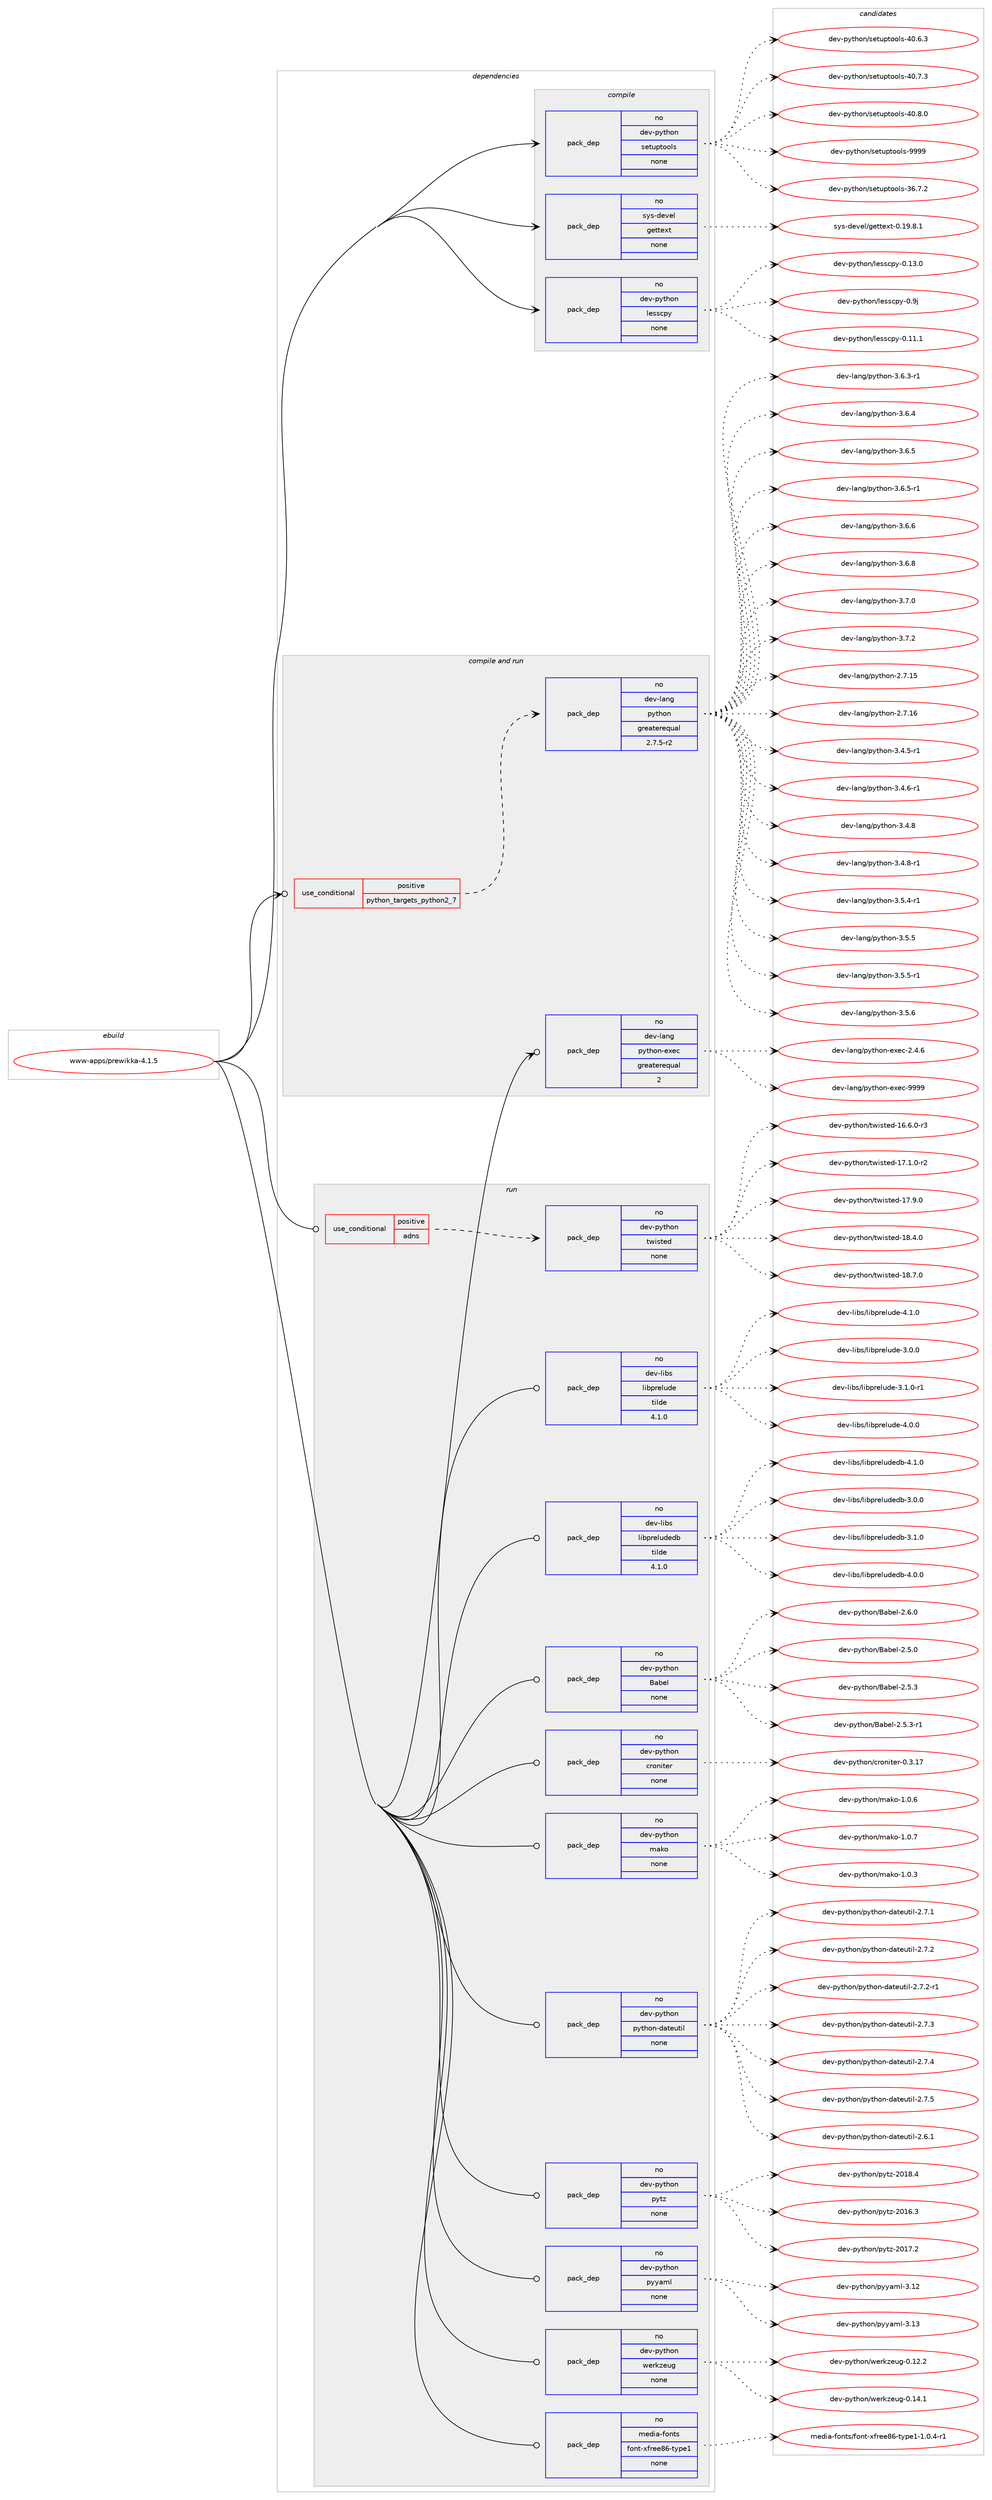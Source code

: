 digraph prolog {

# *************
# Graph options
# *************

newrank=true;
concentrate=true;
compound=true;
graph [rankdir=LR,fontname=Helvetica,fontsize=10,ranksep=1.5];#, ranksep=2.5, nodesep=0.2];
edge  [arrowhead=vee];
node  [fontname=Helvetica,fontsize=10];

# **********
# The ebuild
# **********

subgraph cluster_leftcol {
color=gray;
rank=same;
label=<<i>ebuild</i>>;
id [label="www-apps/prewikka-4.1.5", color=red, width=4, href="../www-apps/prewikka-4.1.5.svg"];
}

# ****************
# The dependencies
# ****************

subgraph cluster_midcol {
color=gray;
label=<<i>dependencies</i>>;
subgraph cluster_compile {
fillcolor="#eeeeee";
style=filled;
label=<<i>compile</i>>;
subgraph pack1253970 {
dependency1746682 [label=<<TABLE BORDER="0" CELLBORDER="1" CELLSPACING="0" CELLPADDING="4" WIDTH="220"><TR><TD ROWSPAN="6" CELLPADDING="30">pack_dep</TD></TR><TR><TD WIDTH="110">no</TD></TR><TR><TD>dev-python</TD></TR><TR><TD>lesscpy</TD></TR><TR><TD>none</TD></TR><TR><TD></TD></TR></TABLE>>, shape=none, color=blue];
}
id:e -> dependency1746682:w [weight=20,style="solid",arrowhead="vee"];
subgraph pack1253971 {
dependency1746683 [label=<<TABLE BORDER="0" CELLBORDER="1" CELLSPACING="0" CELLPADDING="4" WIDTH="220"><TR><TD ROWSPAN="6" CELLPADDING="30">pack_dep</TD></TR><TR><TD WIDTH="110">no</TD></TR><TR><TD>dev-python</TD></TR><TR><TD>setuptools</TD></TR><TR><TD>none</TD></TR><TR><TD></TD></TR></TABLE>>, shape=none, color=blue];
}
id:e -> dependency1746683:w [weight=20,style="solid",arrowhead="vee"];
subgraph pack1253972 {
dependency1746684 [label=<<TABLE BORDER="0" CELLBORDER="1" CELLSPACING="0" CELLPADDING="4" WIDTH="220"><TR><TD ROWSPAN="6" CELLPADDING="30">pack_dep</TD></TR><TR><TD WIDTH="110">no</TD></TR><TR><TD>sys-devel</TD></TR><TR><TD>gettext</TD></TR><TR><TD>none</TD></TR><TR><TD></TD></TR></TABLE>>, shape=none, color=blue];
}
id:e -> dependency1746684:w [weight=20,style="solid",arrowhead="vee"];
}
subgraph cluster_compileandrun {
fillcolor="#eeeeee";
style=filled;
label=<<i>compile and run</i>>;
subgraph cond463515 {
dependency1746685 [label=<<TABLE BORDER="0" CELLBORDER="1" CELLSPACING="0" CELLPADDING="4"><TR><TD ROWSPAN="3" CELLPADDING="10">use_conditional</TD></TR><TR><TD>positive</TD></TR><TR><TD>python_targets_python2_7</TD></TR></TABLE>>, shape=none, color=red];
subgraph pack1253973 {
dependency1746686 [label=<<TABLE BORDER="0" CELLBORDER="1" CELLSPACING="0" CELLPADDING="4" WIDTH="220"><TR><TD ROWSPAN="6" CELLPADDING="30">pack_dep</TD></TR><TR><TD WIDTH="110">no</TD></TR><TR><TD>dev-lang</TD></TR><TR><TD>python</TD></TR><TR><TD>greaterequal</TD></TR><TR><TD>2.7.5-r2</TD></TR></TABLE>>, shape=none, color=blue];
}
dependency1746685:e -> dependency1746686:w [weight=20,style="dashed",arrowhead="vee"];
}
id:e -> dependency1746685:w [weight=20,style="solid",arrowhead="odotvee"];
subgraph pack1253974 {
dependency1746687 [label=<<TABLE BORDER="0" CELLBORDER="1" CELLSPACING="0" CELLPADDING="4" WIDTH="220"><TR><TD ROWSPAN="6" CELLPADDING="30">pack_dep</TD></TR><TR><TD WIDTH="110">no</TD></TR><TR><TD>dev-lang</TD></TR><TR><TD>python-exec</TD></TR><TR><TD>greaterequal</TD></TR><TR><TD>2</TD></TR></TABLE>>, shape=none, color=blue];
}
id:e -> dependency1746687:w [weight=20,style="solid",arrowhead="odotvee"];
}
subgraph cluster_run {
fillcolor="#eeeeee";
style=filled;
label=<<i>run</i>>;
subgraph cond463516 {
dependency1746688 [label=<<TABLE BORDER="0" CELLBORDER="1" CELLSPACING="0" CELLPADDING="4"><TR><TD ROWSPAN="3" CELLPADDING="10">use_conditional</TD></TR><TR><TD>positive</TD></TR><TR><TD>adns</TD></TR></TABLE>>, shape=none, color=red];
subgraph pack1253975 {
dependency1746689 [label=<<TABLE BORDER="0" CELLBORDER="1" CELLSPACING="0" CELLPADDING="4" WIDTH="220"><TR><TD ROWSPAN="6" CELLPADDING="30">pack_dep</TD></TR><TR><TD WIDTH="110">no</TD></TR><TR><TD>dev-python</TD></TR><TR><TD>twisted</TD></TR><TR><TD>none</TD></TR><TR><TD></TD></TR></TABLE>>, shape=none, color=blue];
}
dependency1746688:e -> dependency1746689:w [weight=20,style="dashed",arrowhead="vee"];
}
id:e -> dependency1746688:w [weight=20,style="solid",arrowhead="odot"];
subgraph pack1253976 {
dependency1746690 [label=<<TABLE BORDER="0" CELLBORDER="1" CELLSPACING="0" CELLPADDING="4" WIDTH="220"><TR><TD ROWSPAN="6" CELLPADDING="30">pack_dep</TD></TR><TR><TD WIDTH="110">no</TD></TR><TR><TD>dev-libs</TD></TR><TR><TD>libprelude</TD></TR><TR><TD>tilde</TD></TR><TR><TD>4.1.0</TD></TR></TABLE>>, shape=none, color=blue];
}
id:e -> dependency1746690:w [weight=20,style="solid",arrowhead="odot"];
subgraph pack1253977 {
dependency1746691 [label=<<TABLE BORDER="0" CELLBORDER="1" CELLSPACING="0" CELLPADDING="4" WIDTH="220"><TR><TD ROWSPAN="6" CELLPADDING="30">pack_dep</TD></TR><TR><TD WIDTH="110">no</TD></TR><TR><TD>dev-libs</TD></TR><TR><TD>libpreludedb</TD></TR><TR><TD>tilde</TD></TR><TR><TD>4.1.0</TD></TR></TABLE>>, shape=none, color=blue];
}
id:e -> dependency1746691:w [weight=20,style="solid",arrowhead="odot"];
subgraph pack1253978 {
dependency1746692 [label=<<TABLE BORDER="0" CELLBORDER="1" CELLSPACING="0" CELLPADDING="4" WIDTH="220"><TR><TD ROWSPAN="6" CELLPADDING="30">pack_dep</TD></TR><TR><TD WIDTH="110">no</TD></TR><TR><TD>dev-python</TD></TR><TR><TD>Babel</TD></TR><TR><TD>none</TD></TR><TR><TD></TD></TR></TABLE>>, shape=none, color=blue];
}
id:e -> dependency1746692:w [weight=20,style="solid",arrowhead="odot"];
subgraph pack1253979 {
dependency1746693 [label=<<TABLE BORDER="0" CELLBORDER="1" CELLSPACING="0" CELLPADDING="4" WIDTH="220"><TR><TD ROWSPAN="6" CELLPADDING="30">pack_dep</TD></TR><TR><TD WIDTH="110">no</TD></TR><TR><TD>dev-python</TD></TR><TR><TD>croniter</TD></TR><TR><TD>none</TD></TR><TR><TD></TD></TR></TABLE>>, shape=none, color=blue];
}
id:e -> dependency1746693:w [weight=20,style="solid",arrowhead="odot"];
subgraph pack1253980 {
dependency1746694 [label=<<TABLE BORDER="0" CELLBORDER="1" CELLSPACING="0" CELLPADDING="4" WIDTH="220"><TR><TD ROWSPAN="6" CELLPADDING="30">pack_dep</TD></TR><TR><TD WIDTH="110">no</TD></TR><TR><TD>dev-python</TD></TR><TR><TD>mako</TD></TR><TR><TD>none</TD></TR><TR><TD></TD></TR></TABLE>>, shape=none, color=blue];
}
id:e -> dependency1746694:w [weight=20,style="solid",arrowhead="odot"];
subgraph pack1253981 {
dependency1746695 [label=<<TABLE BORDER="0" CELLBORDER="1" CELLSPACING="0" CELLPADDING="4" WIDTH="220"><TR><TD ROWSPAN="6" CELLPADDING="30">pack_dep</TD></TR><TR><TD WIDTH="110">no</TD></TR><TR><TD>dev-python</TD></TR><TR><TD>python-dateutil</TD></TR><TR><TD>none</TD></TR><TR><TD></TD></TR></TABLE>>, shape=none, color=blue];
}
id:e -> dependency1746695:w [weight=20,style="solid",arrowhead="odot"];
subgraph pack1253982 {
dependency1746696 [label=<<TABLE BORDER="0" CELLBORDER="1" CELLSPACING="0" CELLPADDING="4" WIDTH="220"><TR><TD ROWSPAN="6" CELLPADDING="30">pack_dep</TD></TR><TR><TD WIDTH="110">no</TD></TR><TR><TD>dev-python</TD></TR><TR><TD>pytz</TD></TR><TR><TD>none</TD></TR><TR><TD></TD></TR></TABLE>>, shape=none, color=blue];
}
id:e -> dependency1746696:w [weight=20,style="solid",arrowhead="odot"];
subgraph pack1253983 {
dependency1746697 [label=<<TABLE BORDER="0" CELLBORDER="1" CELLSPACING="0" CELLPADDING="4" WIDTH="220"><TR><TD ROWSPAN="6" CELLPADDING="30">pack_dep</TD></TR><TR><TD WIDTH="110">no</TD></TR><TR><TD>dev-python</TD></TR><TR><TD>pyyaml</TD></TR><TR><TD>none</TD></TR><TR><TD></TD></TR></TABLE>>, shape=none, color=blue];
}
id:e -> dependency1746697:w [weight=20,style="solid",arrowhead="odot"];
subgraph pack1253984 {
dependency1746698 [label=<<TABLE BORDER="0" CELLBORDER="1" CELLSPACING="0" CELLPADDING="4" WIDTH="220"><TR><TD ROWSPAN="6" CELLPADDING="30">pack_dep</TD></TR><TR><TD WIDTH="110">no</TD></TR><TR><TD>dev-python</TD></TR><TR><TD>werkzeug</TD></TR><TR><TD>none</TD></TR><TR><TD></TD></TR></TABLE>>, shape=none, color=blue];
}
id:e -> dependency1746698:w [weight=20,style="solid",arrowhead="odot"];
subgraph pack1253985 {
dependency1746699 [label=<<TABLE BORDER="0" CELLBORDER="1" CELLSPACING="0" CELLPADDING="4" WIDTH="220"><TR><TD ROWSPAN="6" CELLPADDING="30">pack_dep</TD></TR><TR><TD WIDTH="110">no</TD></TR><TR><TD>media-fonts</TD></TR><TR><TD>font-xfree86-type1</TD></TR><TR><TD>none</TD></TR><TR><TD></TD></TR></TABLE>>, shape=none, color=blue];
}
id:e -> dependency1746699:w [weight=20,style="solid",arrowhead="odot"];
}
}

# **************
# The candidates
# **************

subgraph cluster_choices {
rank=same;
color=gray;
label=<<i>candidates</i>>;

subgraph choice1253970 {
color=black;
nodesep=1;
choice10010111845112121116104111110471081011151159911212145484649494649 [label="dev-python/lesscpy-0.11.1", color=red, width=4,href="../dev-python/lesscpy-0.11.1.svg"];
choice10010111845112121116104111110471081011151159911212145484649514648 [label="dev-python/lesscpy-0.13.0", color=red, width=4,href="../dev-python/lesscpy-0.13.0.svg"];
choice10010111845112121116104111110471081011151159911212145484657106 [label="dev-python/lesscpy-0.9j", color=red, width=4,href="../dev-python/lesscpy-0.9j.svg"];
dependency1746682:e -> choice10010111845112121116104111110471081011151159911212145484649494649:w [style=dotted,weight="100"];
dependency1746682:e -> choice10010111845112121116104111110471081011151159911212145484649514648:w [style=dotted,weight="100"];
dependency1746682:e -> choice10010111845112121116104111110471081011151159911212145484657106:w [style=dotted,weight="100"];
}
subgraph choice1253971 {
color=black;
nodesep=1;
choice100101118451121211161041111104711510111611711211611111110811545515446554650 [label="dev-python/setuptools-36.7.2", color=red, width=4,href="../dev-python/setuptools-36.7.2.svg"];
choice100101118451121211161041111104711510111611711211611111110811545524846544651 [label="dev-python/setuptools-40.6.3", color=red, width=4,href="../dev-python/setuptools-40.6.3.svg"];
choice100101118451121211161041111104711510111611711211611111110811545524846554651 [label="dev-python/setuptools-40.7.3", color=red, width=4,href="../dev-python/setuptools-40.7.3.svg"];
choice100101118451121211161041111104711510111611711211611111110811545524846564648 [label="dev-python/setuptools-40.8.0", color=red, width=4,href="../dev-python/setuptools-40.8.0.svg"];
choice10010111845112121116104111110471151011161171121161111111081154557575757 [label="dev-python/setuptools-9999", color=red, width=4,href="../dev-python/setuptools-9999.svg"];
dependency1746683:e -> choice100101118451121211161041111104711510111611711211611111110811545515446554650:w [style=dotted,weight="100"];
dependency1746683:e -> choice100101118451121211161041111104711510111611711211611111110811545524846544651:w [style=dotted,weight="100"];
dependency1746683:e -> choice100101118451121211161041111104711510111611711211611111110811545524846554651:w [style=dotted,weight="100"];
dependency1746683:e -> choice100101118451121211161041111104711510111611711211611111110811545524846564648:w [style=dotted,weight="100"];
dependency1746683:e -> choice10010111845112121116104111110471151011161171121161111111081154557575757:w [style=dotted,weight="100"];
}
subgraph choice1253972 {
color=black;
nodesep=1;
choice1151211154510010111810110847103101116116101120116454846495746564649 [label="sys-devel/gettext-0.19.8.1", color=red, width=4,href="../sys-devel/gettext-0.19.8.1.svg"];
dependency1746684:e -> choice1151211154510010111810110847103101116116101120116454846495746564649:w [style=dotted,weight="100"];
}
subgraph choice1253973 {
color=black;
nodesep=1;
choice10010111845108971101034711212111610411111045504655464953 [label="dev-lang/python-2.7.15", color=red, width=4,href="../dev-lang/python-2.7.15.svg"];
choice10010111845108971101034711212111610411111045504655464954 [label="dev-lang/python-2.7.16", color=red, width=4,href="../dev-lang/python-2.7.16.svg"];
choice1001011184510897110103471121211161041111104551465246534511449 [label="dev-lang/python-3.4.5-r1", color=red, width=4,href="../dev-lang/python-3.4.5-r1.svg"];
choice1001011184510897110103471121211161041111104551465246544511449 [label="dev-lang/python-3.4.6-r1", color=red, width=4,href="../dev-lang/python-3.4.6-r1.svg"];
choice100101118451089711010347112121116104111110455146524656 [label="dev-lang/python-3.4.8", color=red, width=4,href="../dev-lang/python-3.4.8.svg"];
choice1001011184510897110103471121211161041111104551465246564511449 [label="dev-lang/python-3.4.8-r1", color=red, width=4,href="../dev-lang/python-3.4.8-r1.svg"];
choice1001011184510897110103471121211161041111104551465346524511449 [label="dev-lang/python-3.5.4-r1", color=red, width=4,href="../dev-lang/python-3.5.4-r1.svg"];
choice100101118451089711010347112121116104111110455146534653 [label="dev-lang/python-3.5.5", color=red, width=4,href="../dev-lang/python-3.5.5.svg"];
choice1001011184510897110103471121211161041111104551465346534511449 [label="dev-lang/python-3.5.5-r1", color=red, width=4,href="../dev-lang/python-3.5.5-r1.svg"];
choice100101118451089711010347112121116104111110455146534654 [label="dev-lang/python-3.5.6", color=red, width=4,href="../dev-lang/python-3.5.6.svg"];
choice1001011184510897110103471121211161041111104551465446514511449 [label="dev-lang/python-3.6.3-r1", color=red, width=4,href="../dev-lang/python-3.6.3-r1.svg"];
choice100101118451089711010347112121116104111110455146544652 [label="dev-lang/python-3.6.4", color=red, width=4,href="../dev-lang/python-3.6.4.svg"];
choice100101118451089711010347112121116104111110455146544653 [label="dev-lang/python-3.6.5", color=red, width=4,href="../dev-lang/python-3.6.5.svg"];
choice1001011184510897110103471121211161041111104551465446534511449 [label="dev-lang/python-3.6.5-r1", color=red, width=4,href="../dev-lang/python-3.6.5-r1.svg"];
choice100101118451089711010347112121116104111110455146544654 [label="dev-lang/python-3.6.6", color=red, width=4,href="../dev-lang/python-3.6.6.svg"];
choice100101118451089711010347112121116104111110455146544656 [label="dev-lang/python-3.6.8", color=red, width=4,href="../dev-lang/python-3.6.8.svg"];
choice100101118451089711010347112121116104111110455146554648 [label="dev-lang/python-3.7.0", color=red, width=4,href="../dev-lang/python-3.7.0.svg"];
choice100101118451089711010347112121116104111110455146554650 [label="dev-lang/python-3.7.2", color=red, width=4,href="../dev-lang/python-3.7.2.svg"];
dependency1746686:e -> choice10010111845108971101034711212111610411111045504655464953:w [style=dotted,weight="100"];
dependency1746686:e -> choice10010111845108971101034711212111610411111045504655464954:w [style=dotted,weight="100"];
dependency1746686:e -> choice1001011184510897110103471121211161041111104551465246534511449:w [style=dotted,weight="100"];
dependency1746686:e -> choice1001011184510897110103471121211161041111104551465246544511449:w [style=dotted,weight="100"];
dependency1746686:e -> choice100101118451089711010347112121116104111110455146524656:w [style=dotted,weight="100"];
dependency1746686:e -> choice1001011184510897110103471121211161041111104551465246564511449:w [style=dotted,weight="100"];
dependency1746686:e -> choice1001011184510897110103471121211161041111104551465346524511449:w [style=dotted,weight="100"];
dependency1746686:e -> choice100101118451089711010347112121116104111110455146534653:w [style=dotted,weight="100"];
dependency1746686:e -> choice1001011184510897110103471121211161041111104551465346534511449:w [style=dotted,weight="100"];
dependency1746686:e -> choice100101118451089711010347112121116104111110455146534654:w [style=dotted,weight="100"];
dependency1746686:e -> choice1001011184510897110103471121211161041111104551465446514511449:w [style=dotted,weight="100"];
dependency1746686:e -> choice100101118451089711010347112121116104111110455146544652:w [style=dotted,weight="100"];
dependency1746686:e -> choice100101118451089711010347112121116104111110455146544653:w [style=dotted,weight="100"];
dependency1746686:e -> choice1001011184510897110103471121211161041111104551465446534511449:w [style=dotted,weight="100"];
dependency1746686:e -> choice100101118451089711010347112121116104111110455146544654:w [style=dotted,weight="100"];
dependency1746686:e -> choice100101118451089711010347112121116104111110455146544656:w [style=dotted,weight="100"];
dependency1746686:e -> choice100101118451089711010347112121116104111110455146554648:w [style=dotted,weight="100"];
dependency1746686:e -> choice100101118451089711010347112121116104111110455146554650:w [style=dotted,weight="100"];
}
subgraph choice1253974 {
color=black;
nodesep=1;
choice1001011184510897110103471121211161041111104510112010199455046524654 [label="dev-lang/python-exec-2.4.6", color=red, width=4,href="../dev-lang/python-exec-2.4.6.svg"];
choice10010111845108971101034711212111610411111045101120101994557575757 [label="dev-lang/python-exec-9999", color=red, width=4,href="../dev-lang/python-exec-9999.svg"];
dependency1746687:e -> choice1001011184510897110103471121211161041111104510112010199455046524654:w [style=dotted,weight="100"];
dependency1746687:e -> choice10010111845108971101034711212111610411111045101120101994557575757:w [style=dotted,weight="100"];
}
subgraph choice1253975 {
color=black;
nodesep=1;
choice1001011184511212111610411111047116119105115116101100454954465446484511451 [label="dev-python/twisted-16.6.0-r3", color=red, width=4,href="../dev-python/twisted-16.6.0-r3.svg"];
choice1001011184511212111610411111047116119105115116101100454955464946484511450 [label="dev-python/twisted-17.1.0-r2", color=red, width=4,href="../dev-python/twisted-17.1.0-r2.svg"];
choice100101118451121211161041111104711611910511511610110045495546574648 [label="dev-python/twisted-17.9.0", color=red, width=4,href="../dev-python/twisted-17.9.0.svg"];
choice100101118451121211161041111104711611910511511610110045495646524648 [label="dev-python/twisted-18.4.0", color=red, width=4,href="../dev-python/twisted-18.4.0.svg"];
choice100101118451121211161041111104711611910511511610110045495646554648 [label="dev-python/twisted-18.7.0", color=red, width=4,href="../dev-python/twisted-18.7.0.svg"];
dependency1746689:e -> choice1001011184511212111610411111047116119105115116101100454954465446484511451:w [style=dotted,weight="100"];
dependency1746689:e -> choice1001011184511212111610411111047116119105115116101100454955464946484511450:w [style=dotted,weight="100"];
dependency1746689:e -> choice100101118451121211161041111104711611910511511610110045495546574648:w [style=dotted,weight="100"];
dependency1746689:e -> choice100101118451121211161041111104711611910511511610110045495646524648:w [style=dotted,weight="100"];
dependency1746689:e -> choice100101118451121211161041111104711611910511511610110045495646554648:w [style=dotted,weight="100"];
}
subgraph choice1253976 {
color=black;
nodesep=1;
choice10010111845108105981154710810598112114101108117100101455146484648 [label="dev-libs/libprelude-3.0.0", color=red, width=4,href="../dev-libs/libprelude-3.0.0.svg"];
choice100101118451081059811547108105981121141011081171001014551464946484511449 [label="dev-libs/libprelude-3.1.0-r1", color=red, width=4,href="../dev-libs/libprelude-3.1.0-r1.svg"];
choice10010111845108105981154710810598112114101108117100101455246484648 [label="dev-libs/libprelude-4.0.0", color=red, width=4,href="../dev-libs/libprelude-4.0.0.svg"];
choice10010111845108105981154710810598112114101108117100101455246494648 [label="dev-libs/libprelude-4.1.0", color=red, width=4,href="../dev-libs/libprelude-4.1.0.svg"];
dependency1746690:e -> choice10010111845108105981154710810598112114101108117100101455146484648:w [style=dotted,weight="100"];
dependency1746690:e -> choice100101118451081059811547108105981121141011081171001014551464946484511449:w [style=dotted,weight="100"];
dependency1746690:e -> choice10010111845108105981154710810598112114101108117100101455246484648:w [style=dotted,weight="100"];
dependency1746690:e -> choice10010111845108105981154710810598112114101108117100101455246494648:w [style=dotted,weight="100"];
}
subgraph choice1253977 {
color=black;
nodesep=1;
choice1001011184510810598115471081059811211410110811710010110098455146484648 [label="dev-libs/libpreludedb-3.0.0", color=red, width=4,href="../dev-libs/libpreludedb-3.0.0.svg"];
choice1001011184510810598115471081059811211410110811710010110098455146494648 [label="dev-libs/libpreludedb-3.1.0", color=red, width=4,href="../dev-libs/libpreludedb-3.1.0.svg"];
choice1001011184510810598115471081059811211410110811710010110098455246484648 [label="dev-libs/libpreludedb-4.0.0", color=red, width=4,href="../dev-libs/libpreludedb-4.0.0.svg"];
choice1001011184510810598115471081059811211410110811710010110098455246494648 [label="dev-libs/libpreludedb-4.1.0", color=red, width=4,href="../dev-libs/libpreludedb-4.1.0.svg"];
dependency1746691:e -> choice1001011184510810598115471081059811211410110811710010110098455146484648:w [style=dotted,weight="100"];
dependency1746691:e -> choice1001011184510810598115471081059811211410110811710010110098455146494648:w [style=dotted,weight="100"];
dependency1746691:e -> choice1001011184510810598115471081059811211410110811710010110098455246484648:w [style=dotted,weight="100"];
dependency1746691:e -> choice1001011184510810598115471081059811211410110811710010110098455246494648:w [style=dotted,weight="100"];
}
subgraph choice1253978 {
color=black;
nodesep=1;
choice1001011184511212111610411111047669798101108455046534648 [label="dev-python/Babel-2.5.0", color=red, width=4,href="../dev-python/Babel-2.5.0.svg"];
choice1001011184511212111610411111047669798101108455046534651 [label="dev-python/Babel-2.5.3", color=red, width=4,href="../dev-python/Babel-2.5.3.svg"];
choice10010111845112121116104111110476697981011084550465346514511449 [label="dev-python/Babel-2.5.3-r1", color=red, width=4,href="../dev-python/Babel-2.5.3-r1.svg"];
choice1001011184511212111610411111047669798101108455046544648 [label="dev-python/Babel-2.6.0", color=red, width=4,href="../dev-python/Babel-2.6.0.svg"];
dependency1746692:e -> choice1001011184511212111610411111047669798101108455046534648:w [style=dotted,weight="100"];
dependency1746692:e -> choice1001011184511212111610411111047669798101108455046534651:w [style=dotted,weight="100"];
dependency1746692:e -> choice10010111845112121116104111110476697981011084550465346514511449:w [style=dotted,weight="100"];
dependency1746692:e -> choice1001011184511212111610411111047669798101108455046544648:w [style=dotted,weight="100"];
}
subgraph choice1253979 {
color=black;
nodesep=1;
choice10010111845112121116104111110479911411111010511610111445484651464955 [label="dev-python/croniter-0.3.17", color=red, width=4,href="../dev-python/croniter-0.3.17.svg"];
dependency1746693:e -> choice10010111845112121116104111110479911411111010511610111445484651464955:w [style=dotted,weight="100"];
}
subgraph choice1253980 {
color=black;
nodesep=1;
choice100101118451121211161041111104710997107111454946484651 [label="dev-python/mako-1.0.3", color=red, width=4,href="../dev-python/mako-1.0.3.svg"];
choice100101118451121211161041111104710997107111454946484654 [label="dev-python/mako-1.0.6", color=red, width=4,href="../dev-python/mako-1.0.6.svg"];
choice100101118451121211161041111104710997107111454946484655 [label="dev-python/mako-1.0.7", color=red, width=4,href="../dev-python/mako-1.0.7.svg"];
dependency1746694:e -> choice100101118451121211161041111104710997107111454946484651:w [style=dotted,weight="100"];
dependency1746694:e -> choice100101118451121211161041111104710997107111454946484654:w [style=dotted,weight="100"];
dependency1746694:e -> choice100101118451121211161041111104710997107111454946484655:w [style=dotted,weight="100"];
}
subgraph choice1253981 {
color=black;
nodesep=1;
choice10010111845112121116104111110471121211161041111104510097116101117116105108455046544649 [label="dev-python/python-dateutil-2.6.1", color=red, width=4,href="../dev-python/python-dateutil-2.6.1.svg"];
choice10010111845112121116104111110471121211161041111104510097116101117116105108455046554649 [label="dev-python/python-dateutil-2.7.1", color=red, width=4,href="../dev-python/python-dateutil-2.7.1.svg"];
choice10010111845112121116104111110471121211161041111104510097116101117116105108455046554650 [label="dev-python/python-dateutil-2.7.2", color=red, width=4,href="../dev-python/python-dateutil-2.7.2.svg"];
choice100101118451121211161041111104711212111610411111045100971161011171161051084550465546504511449 [label="dev-python/python-dateutil-2.7.2-r1", color=red, width=4,href="../dev-python/python-dateutil-2.7.2-r1.svg"];
choice10010111845112121116104111110471121211161041111104510097116101117116105108455046554651 [label="dev-python/python-dateutil-2.7.3", color=red, width=4,href="../dev-python/python-dateutil-2.7.3.svg"];
choice10010111845112121116104111110471121211161041111104510097116101117116105108455046554652 [label="dev-python/python-dateutil-2.7.4", color=red, width=4,href="../dev-python/python-dateutil-2.7.4.svg"];
choice10010111845112121116104111110471121211161041111104510097116101117116105108455046554653 [label="dev-python/python-dateutil-2.7.5", color=red, width=4,href="../dev-python/python-dateutil-2.7.5.svg"];
dependency1746695:e -> choice10010111845112121116104111110471121211161041111104510097116101117116105108455046544649:w [style=dotted,weight="100"];
dependency1746695:e -> choice10010111845112121116104111110471121211161041111104510097116101117116105108455046554649:w [style=dotted,weight="100"];
dependency1746695:e -> choice10010111845112121116104111110471121211161041111104510097116101117116105108455046554650:w [style=dotted,weight="100"];
dependency1746695:e -> choice100101118451121211161041111104711212111610411111045100971161011171161051084550465546504511449:w [style=dotted,weight="100"];
dependency1746695:e -> choice10010111845112121116104111110471121211161041111104510097116101117116105108455046554651:w [style=dotted,weight="100"];
dependency1746695:e -> choice10010111845112121116104111110471121211161041111104510097116101117116105108455046554652:w [style=dotted,weight="100"];
dependency1746695:e -> choice10010111845112121116104111110471121211161041111104510097116101117116105108455046554653:w [style=dotted,weight="100"];
}
subgraph choice1253982 {
color=black;
nodesep=1;
choice100101118451121211161041111104711212111612245504849544651 [label="dev-python/pytz-2016.3", color=red, width=4,href="../dev-python/pytz-2016.3.svg"];
choice100101118451121211161041111104711212111612245504849554650 [label="dev-python/pytz-2017.2", color=red, width=4,href="../dev-python/pytz-2017.2.svg"];
choice100101118451121211161041111104711212111612245504849564652 [label="dev-python/pytz-2018.4", color=red, width=4,href="../dev-python/pytz-2018.4.svg"];
dependency1746696:e -> choice100101118451121211161041111104711212111612245504849544651:w [style=dotted,weight="100"];
dependency1746696:e -> choice100101118451121211161041111104711212111612245504849554650:w [style=dotted,weight="100"];
dependency1746696:e -> choice100101118451121211161041111104711212111612245504849564652:w [style=dotted,weight="100"];
}
subgraph choice1253983 {
color=black;
nodesep=1;
choice1001011184511212111610411111047112121121971091084551464950 [label="dev-python/pyyaml-3.12", color=red, width=4,href="../dev-python/pyyaml-3.12.svg"];
choice1001011184511212111610411111047112121121971091084551464951 [label="dev-python/pyyaml-3.13", color=red, width=4,href="../dev-python/pyyaml-3.13.svg"];
dependency1746697:e -> choice1001011184511212111610411111047112121121971091084551464950:w [style=dotted,weight="100"];
dependency1746697:e -> choice1001011184511212111610411111047112121121971091084551464951:w [style=dotted,weight="100"];
}
subgraph choice1253984 {
color=black;
nodesep=1;
choice100101118451121211161041111104711910111410712210111710345484649504650 [label="dev-python/werkzeug-0.12.2", color=red, width=4,href="../dev-python/werkzeug-0.12.2.svg"];
choice100101118451121211161041111104711910111410712210111710345484649524649 [label="dev-python/werkzeug-0.14.1", color=red, width=4,href="../dev-python/werkzeug-0.14.1.svg"];
dependency1746698:e -> choice100101118451121211161041111104711910111410712210111710345484649504650:w [style=dotted,weight="100"];
dependency1746698:e -> choice100101118451121211161041111104711910111410712210111710345484649524649:w [style=dotted,weight="100"];
}
subgraph choice1253985 {
color=black;
nodesep=1;
choice10910110010597451021111101161154710211111011645120102114101101565445116121112101494549464846524511449 [label="media-fonts/font-xfree86-type1-1.0.4-r1", color=red, width=4,href="../media-fonts/font-xfree86-type1-1.0.4-r1.svg"];
dependency1746699:e -> choice10910110010597451021111101161154710211111011645120102114101101565445116121112101494549464846524511449:w [style=dotted,weight="100"];
}
}

}
